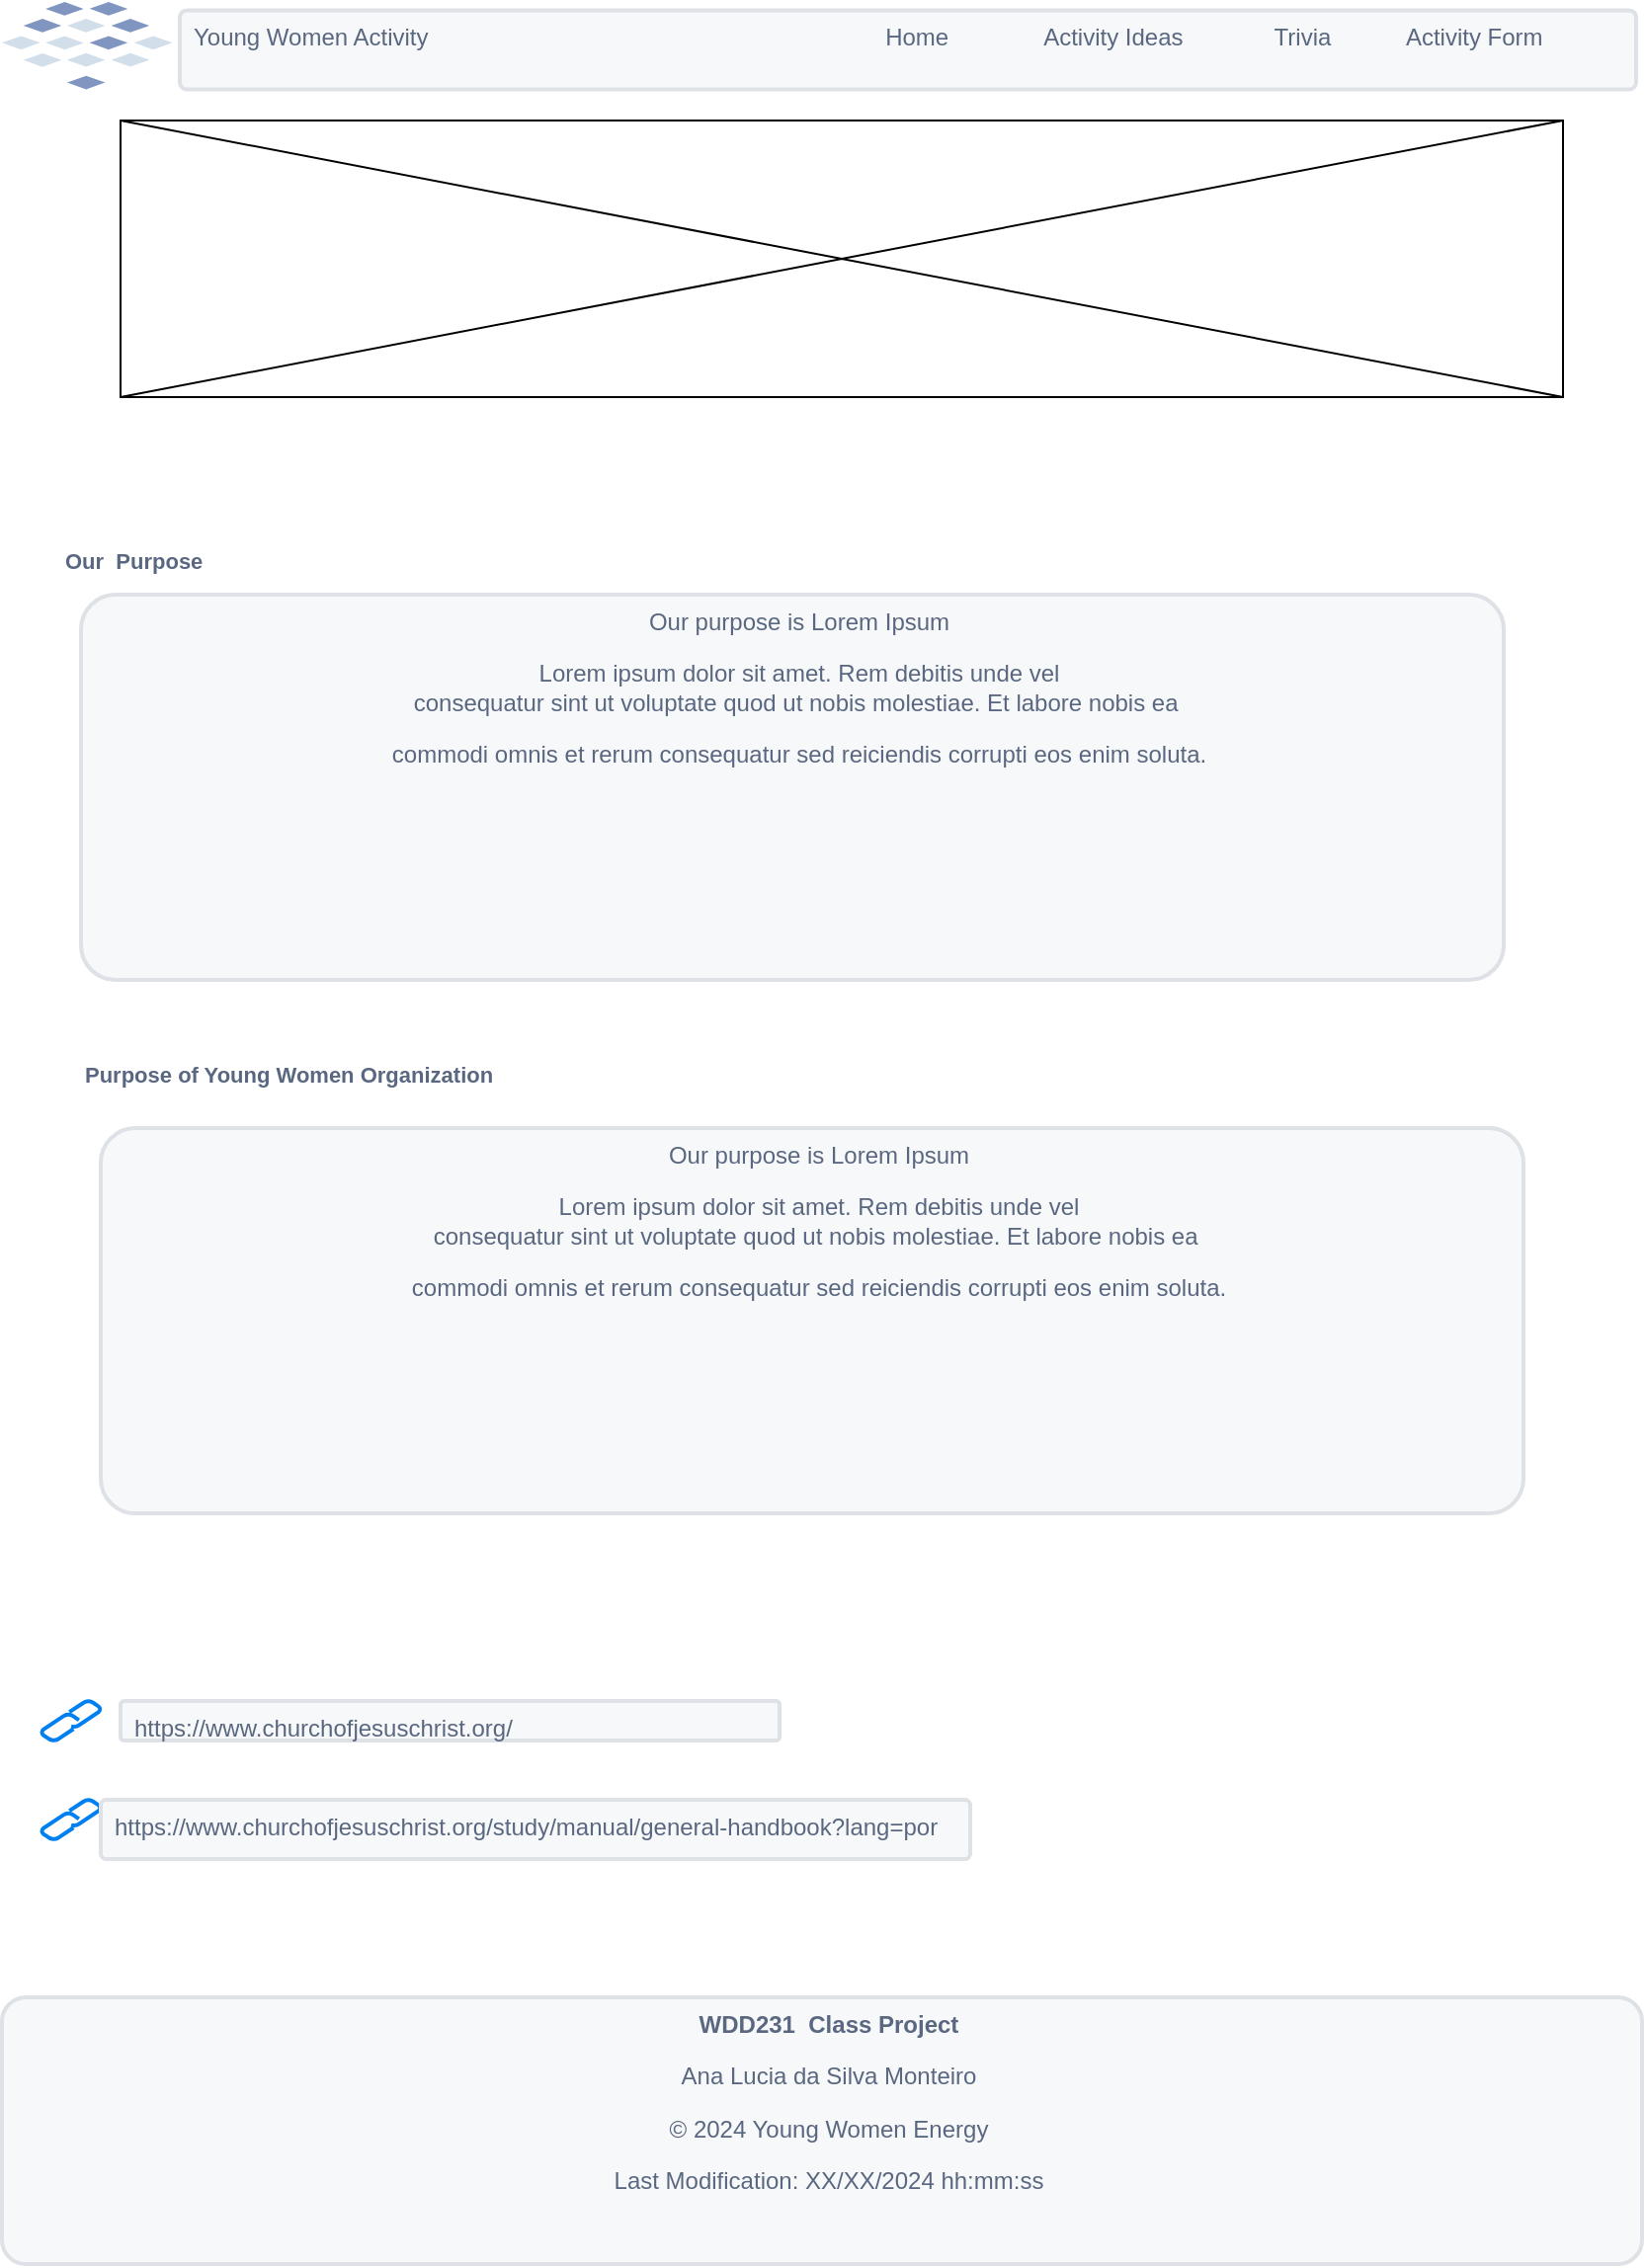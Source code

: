 <mxfile version="24.7.17">
  <diagram name="Página-1" id="RbrevgVYu7criXNc0PtK">
    <mxGraphModel dx="1877" dy="565" grid="1" gridSize="10" guides="1" tooltips="1" connect="1" arrows="1" fold="1" page="1" pageScale="1" pageWidth="827" pageHeight="1169" math="0" shadow="0">
      <root>
        <mxCell id="0" />
        <mxCell id="1" parent="0" />
        <mxCell id="KI8SojKLL8dTfhrD_3tG-18" value="Young Women Activity&amp;nbsp; &amp;nbsp;&amp;nbsp;&lt;span style=&quot;white-space: pre;&quot;&gt;&#x9;&lt;/span&gt;&lt;span style=&quot;white-space: pre;&quot;&gt;&#x9;&lt;/span&gt;&lt;span style=&quot;white-space: pre;&quot;&gt;&#x9;&lt;/span&gt;&lt;span style=&quot;white-space: pre;&quot;&gt;&#x9;&lt;/span&gt;&lt;span style=&quot;white-space: pre;&quot;&gt;&#x9;&lt;/span&gt;&lt;span style=&quot;white-space: pre;&quot;&gt;&#x9;&lt;span style=&quot;white-space: pre;&quot;&gt;&#x9;&lt;/span&gt;&lt;span style=&quot;white-space: pre;&quot;&gt;&#x9;&lt;/span&gt;&lt;/span&gt;&amp;nbsp;Home&amp;nbsp; &lt;span style=&quot;white-space: pre;&quot;&gt;&#x9;&lt;/span&gt;&lt;span style=&quot;white-space: pre;&quot;&gt;&#x9;&lt;/span&gt;&amp;nbsp;Activity Ideas&amp;nbsp;&lt;span style=&quot;white-space: pre;&quot;&gt;&#x9;&lt;/span&gt;&lt;span style=&quot;white-space: pre;&quot;&gt;&#x9;&lt;/span&gt; &amp;nbsp; &amp;nbsp;Trivia &lt;span style=&quot;white-space: pre;&quot;&gt;&#x9;&lt;/span&gt;&lt;span style=&quot;white-space: pre;&quot;&gt;&#x9;&lt;/span&gt;Activity&amp;nbsp;Form" style="rounded=1;arcSize=9;fillColor=#F7F8F9;align=left;spacingLeft=5;strokeColor=#DEE1E6;html=1;strokeWidth=2;fontColor=#596780;fontSize=12;verticalAlign=top;fontFamily=Helvetica;" vertex="1" parent="1">
          <mxGeometry x="90" y="4.2" width="737" height="40" as="geometry" />
        </mxCell>
        <mxCell id="KI8SojKLL8dTfhrD_3tG-12" value="" style="dashed=0;outlineConnect=0;html=1;align=center;labelPosition=center;verticalLabelPosition=bottom;verticalAlign=top;shape=mxgraph.weblogos.hatena;strokeColor=default;fontFamily=Helvetica;fontSize=12;fontColor=default;fillColor=default;" vertex="1" parent="1">
          <mxGeometry width="86.2" height="44.2" as="geometry" />
        </mxCell>
        <mxCell id="KI8SojKLL8dTfhrD_3tG-13" value="Our&amp;nbsp; Purpose" style="fillColor=none;strokeColor=none;html=1;fontSize=11;fontStyle=0;align=left;fontColor=#596780;fontStyle=1;fontSize=11;verticalAlign=top;fontFamily=Helvetica;" vertex="1" parent="1">
          <mxGeometry x="30" y="270" width="380" height="40" as="geometry" />
        </mxCell>
        <mxCell id="KI8SojKLL8dTfhrD_3tG-14" value="Our purpose is Lorem Ipsum&lt;div&gt;&lt;p class=&quot;MsoNormal&quot;&gt;Lorem ipsum dolor sit amet. Rem debitis unde vel&lt;br&gt;consequatur sint ut voluptate quod ut nobis molestiae. Et labore nobis ea&amp;nbsp;&lt;/p&gt;&lt;p class=&quot;MsoNormal&quot;&gt;commodi omnis et rerum consequatur sed reiciendis corrupti eos enim soluta.&lt;/p&gt;&lt;/div&gt;" style="rounded=1;arcSize=9;fillColor=#F7F8F9;align=center;spacingLeft=5;strokeColor=#DEE1E6;html=1;strokeWidth=2;fontColor=#596780;fontSize=12;verticalAlign=top;fontFamily=Helvetica;" vertex="1" parent="1">
          <mxGeometry x="40" y="300" width="720" height="195" as="geometry" />
        </mxCell>
        <mxCell id="KI8SojKLL8dTfhrD_3tG-15" value="" style="html=1;verticalLabelPosition=bottom;align=center;labelBackgroundColor=#ffffff;verticalAlign=top;strokeWidth=2;strokeColor=#0080F0;shadow=0;dashed=0;shape=mxgraph.ios7.icons.link;fontFamily=Helvetica;fontSize=12;fontColor=default;fillColor=default;" vertex="1" parent="1">
          <mxGeometry x="20" y="910" width="30" height="20" as="geometry" />
        </mxCell>
        <mxCell id="KI8SojKLL8dTfhrD_3tG-16" value="" style="shape=message;html=1;html=1;outlineConnect=0;labelPosition=center;verticalLabelPosition=bottom;align=center;verticalAlign=top;movable=1;resizable=1;rotatable=1;deletable=1;editable=1;locked=0;connectable=1;" vertex="1" parent="1">
          <mxGeometry x="60" y="60" width="730" height="140" as="geometry" />
        </mxCell>
        <mxCell id="KI8SojKLL8dTfhrD_3tG-17" value="" style="verticalLabelPosition=bottom;verticalAlign=top;html=1;shape=mxgraph.basic.acute_triangle;dx=0.5;" vertex="1" parent="1">
          <mxGeometry x="60" y="130" width="730" height="70" as="geometry" />
        </mxCell>
        <mxCell id="KI8SojKLL8dTfhrD_3tG-20" value="Purpose of Young Women Organization" style="fillColor=none;strokeColor=none;html=1;fontSize=11;fontStyle=0;align=left;fontColor=#596780;fontStyle=1;fontSize=11;verticalAlign=top;fontFamily=Helvetica;" vertex="1" parent="1">
          <mxGeometry x="40" y="530" width="380" height="40" as="geometry" />
        </mxCell>
        <mxCell id="KI8SojKLL8dTfhrD_3tG-21" value="Our purpose is Lorem Ipsum&lt;div&gt;&lt;p class=&quot;MsoNormal&quot;&gt;Lorem ipsum dolor sit amet. Rem debitis unde vel&lt;br&gt;consequatur sint ut voluptate quod ut nobis molestiae. Et labore nobis ea&amp;nbsp;&lt;/p&gt;&lt;p class=&quot;MsoNormal&quot;&gt;commodi omnis et rerum consequatur sed reiciendis corrupti eos enim soluta.&lt;/p&gt;&lt;/div&gt;" style="rounded=1;arcSize=9;fillColor=#F7F8F9;align=center;spacingLeft=5;strokeColor=#DEE1E6;html=1;strokeWidth=2;fontColor=#596780;fontSize=12;verticalAlign=top;fontFamily=Helvetica;" vertex="1" parent="1">
          <mxGeometry x="50" y="570" width="720" height="195" as="geometry" />
        </mxCell>
        <mxCell id="KI8SojKLL8dTfhrD_3tG-22" value="" style="html=1;verticalLabelPosition=bottom;align=center;labelBackgroundColor=#ffffff;verticalAlign=top;strokeWidth=2;strokeColor=#0080F0;shadow=0;dashed=0;shape=mxgraph.ios7.icons.link;fontFamily=Helvetica;fontSize=12;fontColor=default;fillColor=default;" vertex="1" parent="1">
          <mxGeometry x="20" y="860" width="30" height="20" as="geometry" />
        </mxCell>
        <mxCell id="KI8SojKLL8dTfhrD_3tG-27" value="https://www.churchofjesuschrist.org/" style="rounded=1;arcSize=9;fillColor=#F7F8F9;align=left;spacingLeft=5;strokeColor=#DEE1E6;html=1;strokeWidth=2;fontColor=#596780;fontSize=12;verticalAlign=top;fontFamily=Helvetica;" vertex="1" parent="1">
          <mxGeometry x="60" y="860" width="333.5" height="20" as="geometry" />
        </mxCell>
        <UserObject label="https://www.churchofjesuschrist.org/study/manual/general-handbook?lang=por" link="https://www.churchofjesuschrist.org/study/manual/general-handbook?lang=por" id="KI8SojKLL8dTfhrD_3tG-28">
          <mxCell style="rounded=1;arcSize=9;fillColor=#F7F8F9;align=left;spacingLeft=5;strokeColor=#DEE1E6;html=1;strokeWidth=2;fontColor=#596780;fontSize=12;verticalAlign=top;fontFamily=Helvetica;" vertex="1" parent="1">
            <mxGeometry x="50" y="910" width="440" height="30" as="geometry" />
          </mxCell>
        </UserObject>
        <mxCell id="KI8SojKLL8dTfhrD_3tG-30" value="&lt;b style=&quot;background-color: initial;&quot;&gt;&lt;span lang=&quot;PT-BR&quot;&gt;WDD231&amp;nbsp; Class Project&lt;/span&gt;&lt;/b&gt;&lt;div&gt;&lt;p class=&quot;MsoNormal&quot;&gt;&lt;span lang=&quot;PT-BR&quot;&gt;Ana Lucia da Silva Monteiro&lt;/span&gt;&lt;/p&gt;&lt;p class=&quot;MsoNormal&quot;&gt;&lt;span style=&quot;background-color: initial;&quot;&gt;©&amp;nbsp;2024 Young Women&amp;nbsp;&lt;/span&gt;&lt;span style=&quot;background-color: initial;&quot;&gt;Energy&lt;/span&gt;&lt;/p&gt;&lt;p class=&quot;MsoNormal&quot;&gt;&lt;span style=&quot;background-color: initial;&quot;&gt;Last Modification: XX/XX/2024 hh:mm:ss&lt;/span&gt;&lt;/p&gt;&lt;/div&gt;" style="rounded=1;arcSize=9;fillColor=#F7F8F9;align=center;spacingLeft=5;strokeColor=#DEE1E6;html=1;strokeWidth=2;fontColor=#596780;fontSize=12;verticalAlign=top;fontFamily=Helvetica;" vertex="1" parent="1">
          <mxGeometry y="1010" width="830" height="135" as="geometry" />
        </mxCell>
      </root>
    </mxGraphModel>
  </diagram>
</mxfile>
